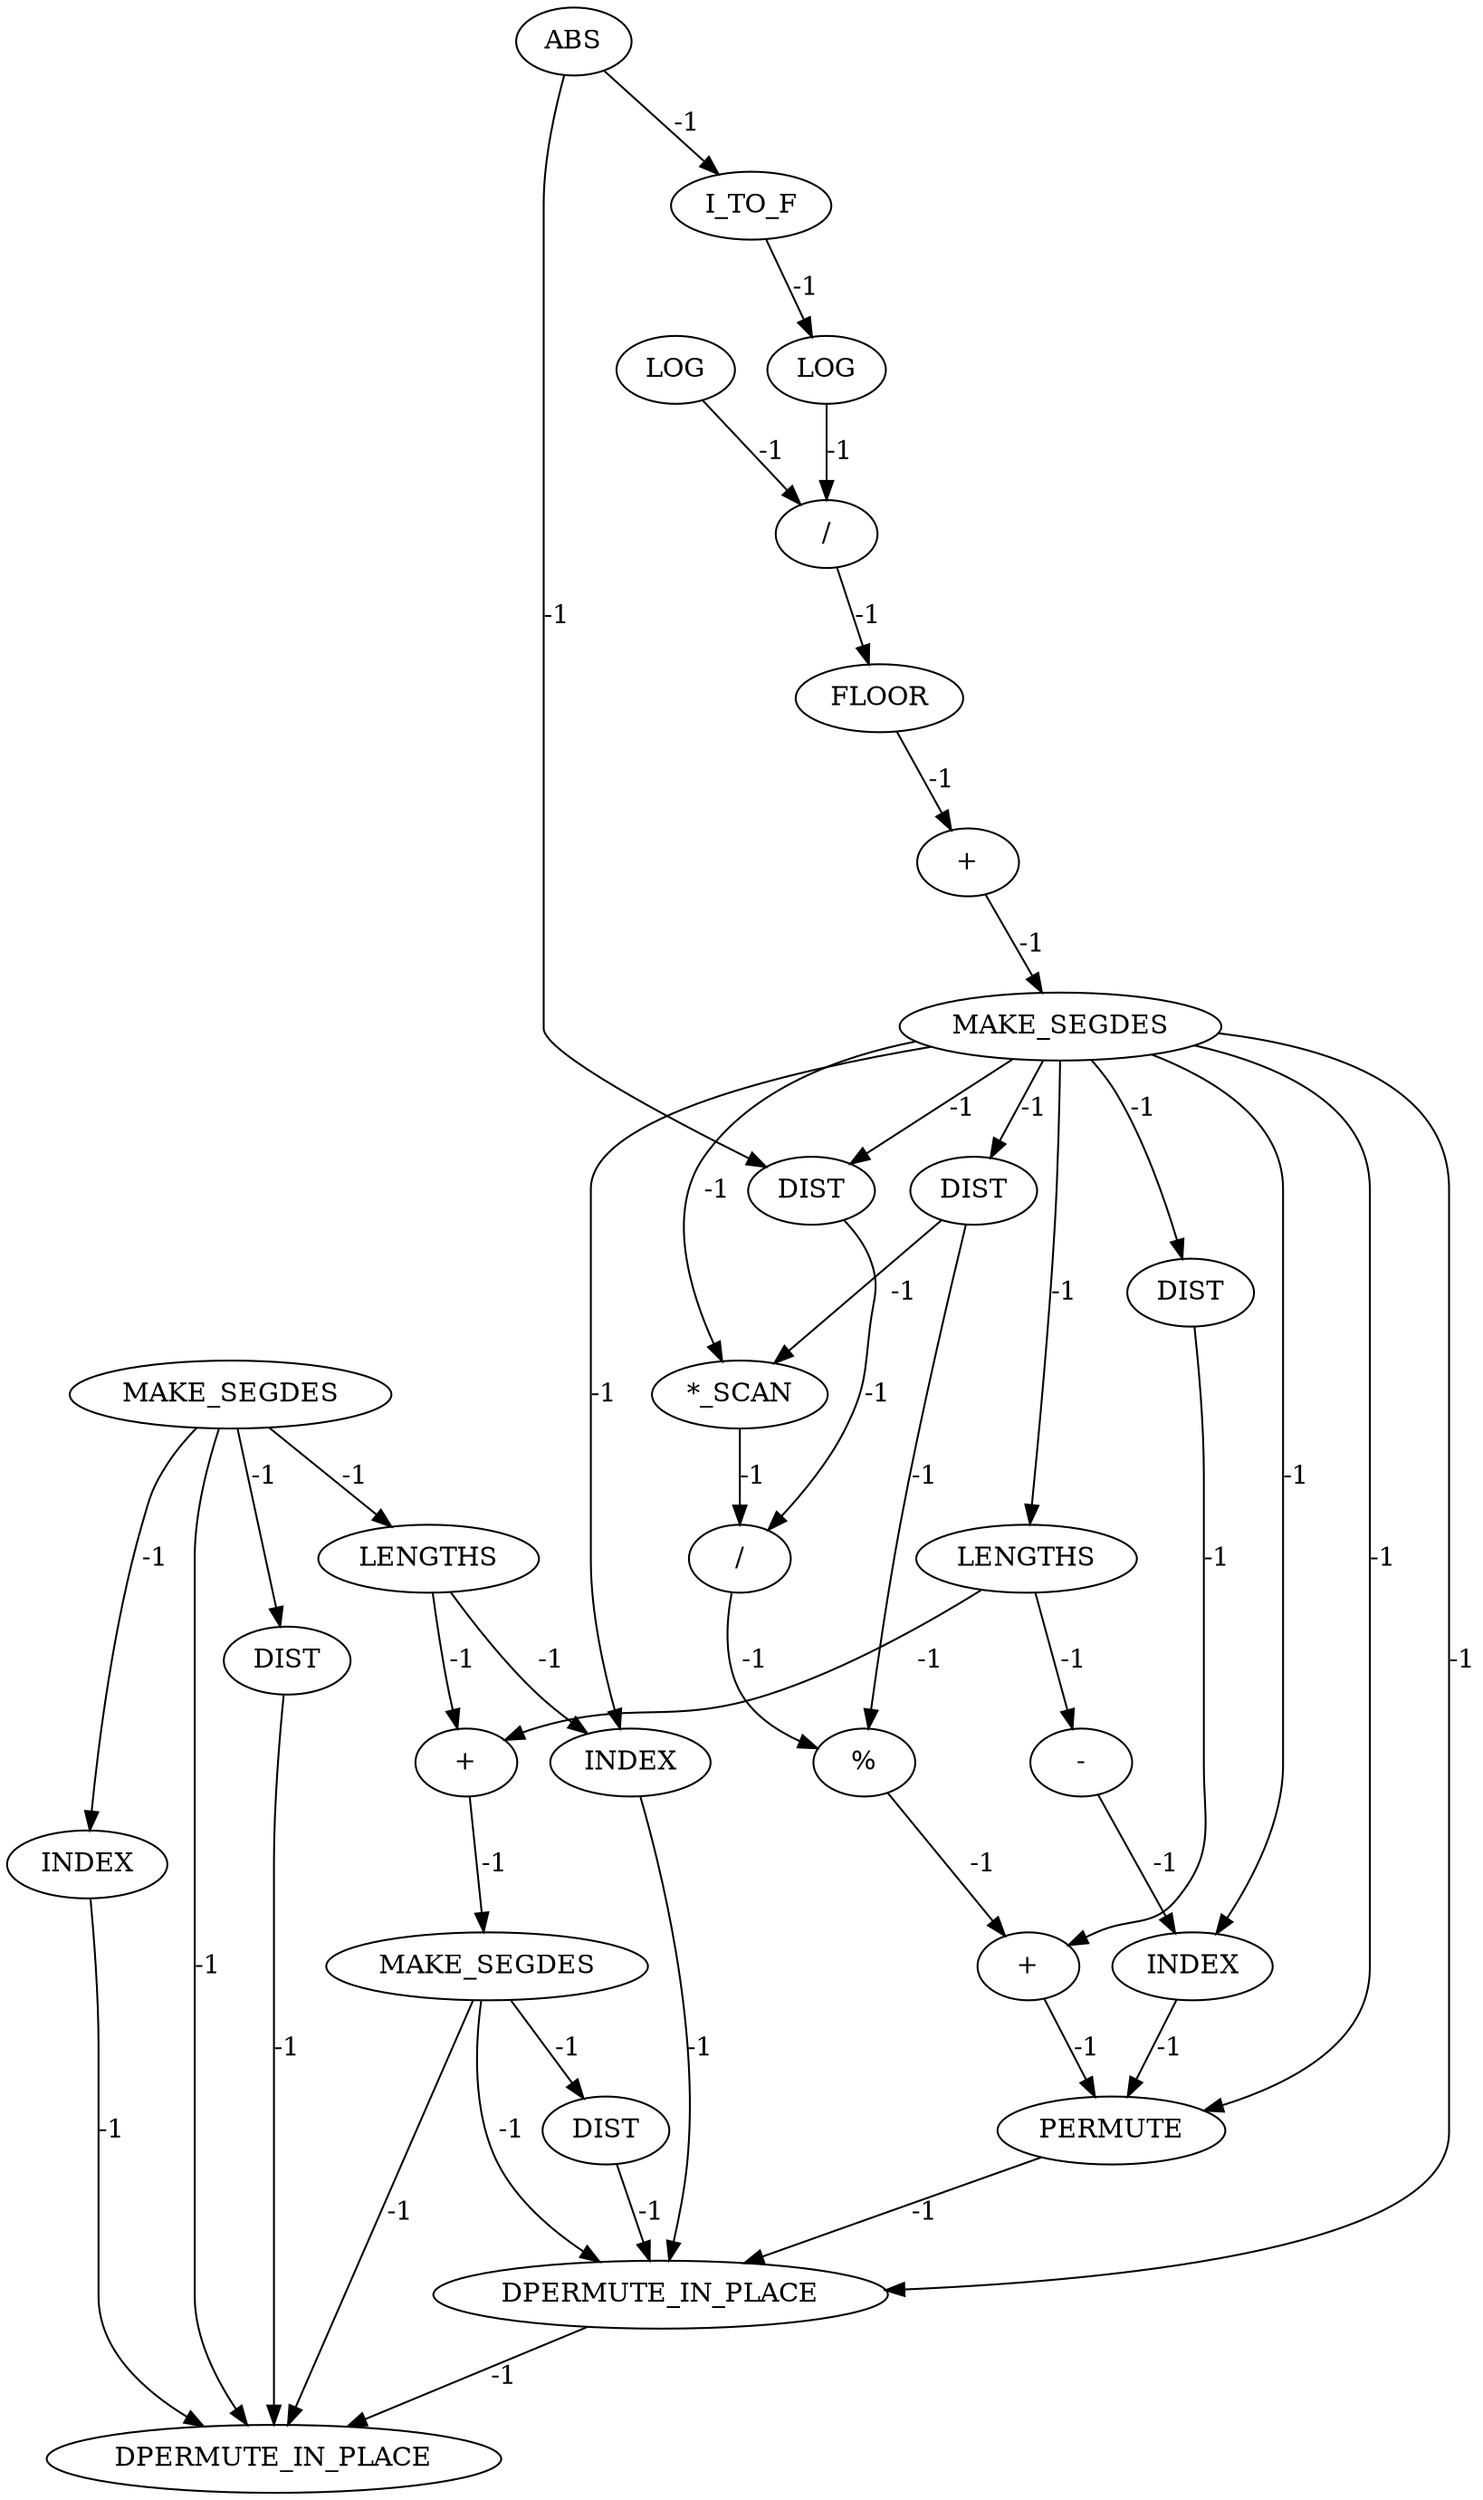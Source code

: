 digraph {
	convex_hull_large_grid_INST_5610 [label="/" cost=0]
	convex_hull_large_grid_INST_5611 [label=FLOOR cost=0]
	convex_hull_large_grid_INST_5713 [label=INDEX cost=0]
	convex_hull_large_grid_INST_5665 [label="-" cost=0]
	convex_hull_large_grid_INST_5607 [label=LOG cost=0]
	convex_hull_large_grid_INST_5690 [label=DIST cost=0]
	convex_hull_large_grid_INST_5657 [label="+" cost=0]
	convex_hull_large_grid_INST_5729 [label=MAKE_SEGDES cost=0]
	convex_hull_large_grid_INST_5735 [label=DIST cost=0]
	convex_hull_large_grid_INST_5684 [label=MAKE_SEGDES cost=0]
	convex_hull_large_grid_INST_5654 [label="%" cost=0]
	convex_hull_large_grid_INST_5681 [label=PERMUTE cost=0]
	convex_hull_large_grid_INST_5628 [label=DIST cost=0]
	convex_hull_large_grid_INST_5724 [label="+" cost=0]
	convex_hull_large_grid_INST_5701 [label=INDEX cost=0]
	convex_hull_large_grid_INST_5705 [label=LENGTHS cost=0]
	convex_hull_large_grid_INST_5635 [label=DIST cost=0]
	convex_hull_large_grid_INST_5605 [label=LOG cost=0]
	convex_hull_large_grid_INST_5615 [label=MAKE_SEGDES cost=0]
	convex_hull_large_grid_INST_5623 [label="*_SCAN" cost=0]
	convex_hull_large_grid_INST_5673 [label=INDEX cost=0]
	convex_hull_large_grid_INST_5663 [label=LENGTHS cost=0]
	convex_hull_large_grid_INST_1154 [label=ABS cost=0]
	convex_hull_large_grid_INST_5621 [label=DIST cost=0]
	convex_hull_large_grid_INST_5643 [label="/" cost=0]
	convex_hull_large_grid_INST_6356 [label=DPERMUTE_IN_PLACE cost=0]
	convex_hull_large_grid_INST_5612 [label="+" cost=0]
	convex_hull_large_grid_INST_6355 [label=DPERMUTE_IN_PLACE cost=0]
	convex_hull_large_grid_INST_5602 [label=I_TO_F cost=0]
	convex_hull_large_grid_INST_5610 -> convex_hull_large_grid_INST_5611 [label=-1 cost=-1]
	convex_hull_large_grid_INST_5611 -> convex_hull_large_grid_INST_5612 [label=-1 cost=-1]
	convex_hull_large_grid_INST_5713 -> convex_hull_large_grid_INST_6355 [label=-1 cost=-1]
	convex_hull_large_grid_INST_5665 -> convex_hull_large_grid_INST_5673 [label=-1 cost=-1]
	convex_hull_large_grid_INST_5607 -> convex_hull_large_grid_INST_5610 [label=-1 cost=-1]
	convex_hull_large_grid_INST_5690 -> convex_hull_large_grid_INST_6356 [label=-1 cost=-1]
	convex_hull_large_grid_INST_5657 -> convex_hull_large_grid_INST_5681 [label=-1 cost=-1]
	convex_hull_large_grid_INST_5729 -> convex_hull_large_grid_INST_5735 [label=-1 cost=-1]
	convex_hull_large_grid_INST_5729 -> convex_hull_large_grid_INST_6355 [label=-1 cost=-1]
	convex_hull_large_grid_INST_5729 -> convex_hull_large_grid_INST_6356 [label=-1 cost=-1]
	convex_hull_large_grid_INST_5735 -> convex_hull_large_grid_INST_6355 [label=-1 cost=-1]
	convex_hull_large_grid_INST_5684 -> convex_hull_large_grid_INST_5690 [label=-1 cost=-1]
	convex_hull_large_grid_INST_5684 -> convex_hull_large_grid_INST_5701 [label=-1 cost=-1]
	convex_hull_large_grid_INST_5684 -> convex_hull_large_grid_INST_5705 [label=-1 cost=-1]
	convex_hull_large_grid_INST_5684 -> convex_hull_large_grid_INST_6356 [label=-1 cost=-1]
	convex_hull_large_grid_INST_5654 -> convex_hull_large_grid_INST_5657 [label=-1 cost=-1]
	convex_hull_large_grid_INST_5681 -> convex_hull_large_grid_INST_6355 [label=-1 cost=-1]
	convex_hull_large_grid_INST_5628 -> convex_hull_large_grid_INST_5643 [label=-1 cost=-1]
	convex_hull_large_grid_INST_5724 -> convex_hull_large_grid_INST_5729 [label=-1 cost=-1]
	convex_hull_large_grid_INST_5701 -> convex_hull_large_grid_INST_6356 [label=-1 cost=-1]
	convex_hull_large_grid_INST_5705 -> convex_hull_large_grid_INST_5713 [label=-1 cost=-1]
	convex_hull_large_grid_INST_5705 -> convex_hull_large_grid_INST_5724 [label=-1 cost=-1]
	convex_hull_large_grid_INST_5635 -> convex_hull_large_grid_INST_5657 [label=-1 cost=-1]
	convex_hull_large_grid_INST_5605 -> convex_hull_large_grid_INST_5610 [label=-1 cost=-1]
	convex_hull_large_grid_INST_5615 -> convex_hull_large_grid_INST_5621 [label=-1 cost=-1]
	convex_hull_large_grid_INST_5615 -> convex_hull_large_grid_INST_5623 [label=-1 cost=-1]
	convex_hull_large_grid_INST_5615 -> convex_hull_large_grid_INST_5628 [label=-1 cost=-1]
	convex_hull_large_grid_INST_5615 -> convex_hull_large_grid_INST_5635 [label=-1 cost=-1]
	convex_hull_large_grid_INST_5615 -> convex_hull_large_grid_INST_5663 [label=-1 cost=-1]
	convex_hull_large_grid_INST_5615 -> convex_hull_large_grid_INST_5673 [label=-1 cost=-1]
	convex_hull_large_grid_INST_5615 -> convex_hull_large_grid_INST_5681 [label=-1 cost=-1]
	convex_hull_large_grid_INST_5615 -> convex_hull_large_grid_INST_5713 [label=-1 cost=-1]
	convex_hull_large_grid_INST_5615 -> convex_hull_large_grid_INST_6355 [label=-1 cost=-1]
	convex_hull_large_grid_INST_5623 -> convex_hull_large_grid_INST_5643 [label=-1 cost=-1]
	convex_hull_large_grid_INST_5673 -> convex_hull_large_grid_INST_5681 [label=-1 cost=-1]
	convex_hull_large_grid_INST_5663 -> convex_hull_large_grid_INST_5665 [label=-1 cost=-1]
	convex_hull_large_grid_INST_5663 -> convex_hull_large_grid_INST_5724 [label=-1 cost=-1]
	convex_hull_large_grid_INST_1154 -> convex_hull_large_grid_INST_5602 [label=-1 cost=-1]
	convex_hull_large_grid_INST_1154 -> convex_hull_large_grid_INST_5628 [label=-1 cost=-1]
	convex_hull_large_grid_INST_5621 -> convex_hull_large_grid_INST_5623 [label=-1 cost=-1]
	convex_hull_large_grid_INST_5621 -> convex_hull_large_grid_INST_5654 [label=-1 cost=-1]
	convex_hull_large_grid_INST_5643 -> convex_hull_large_grid_INST_5654 [label=-1 cost=-1]
	convex_hull_large_grid_INST_5612 -> convex_hull_large_grid_INST_5615 [label=-1 cost=-1]
	convex_hull_large_grid_INST_6355 -> convex_hull_large_grid_INST_6356 [label=-1 cost=-1]
	convex_hull_large_grid_INST_5602 -> convex_hull_large_grid_INST_5605 [label=-1 cost=-1]
}
